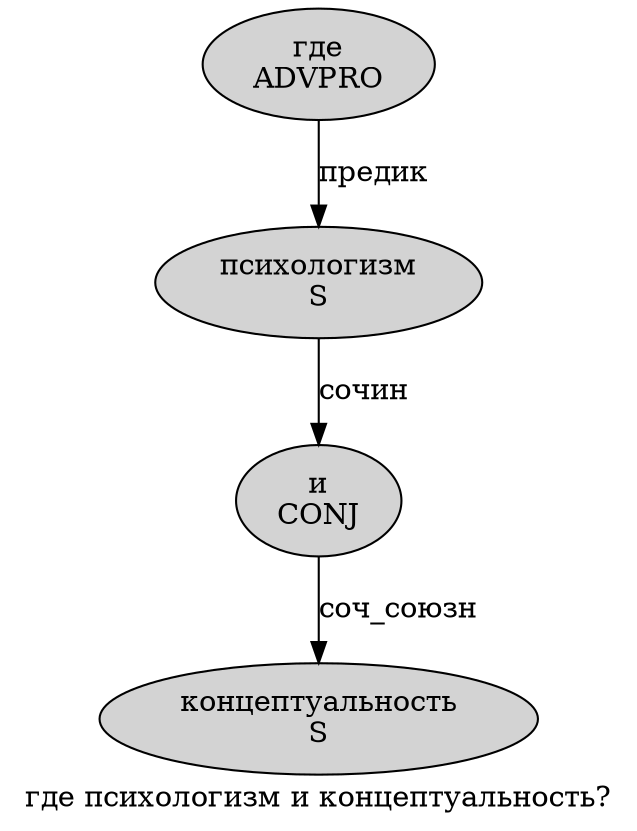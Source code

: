 digraph SENTENCE_3882 {
	graph [label="где психологизм и концептуальность?"]
	node [style=filled]
		0 [label="где
ADVPRO" color="" fillcolor=lightgray penwidth=1 shape=ellipse]
		1 [label="психологизм
S" color="" fillcolor=lightgray penwidth=1 shape=ellipse]
		2 [label="и
CONJ" color="" fillcolor=lightgray penwidth=1 shape=ellipse]
		3 [label="концептуальность
S" color="" fillcolor=lightgray penwidth=1 shape=ellipse]
			0 -> 1 [label="предик"]
			1 -> 2 [label="сочин"]
			2 -> 3 [label="соч_союзн"]
}